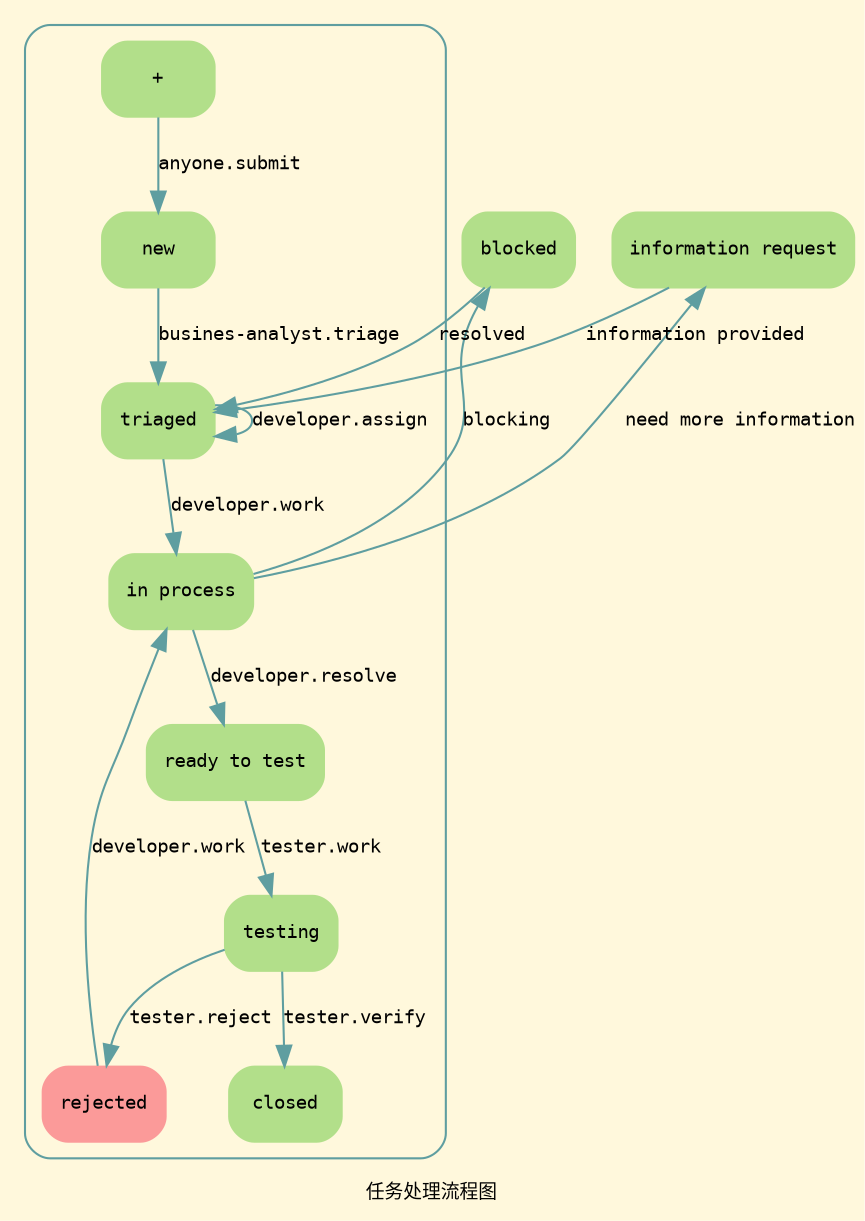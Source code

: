 digraph "Task Development Diagram" {
    fontname="Consolas"
    fontsize=9
    bgcolor="cornsilk"
    #splines="curved"
	#size="10,8"
    #rankdir="TB"
    label="任务处理流程图"
	node    [
                colorscheme=paired12 
                color=3
                style="rounded,filled" 
                shape="rectangle" 
                fontname="Consolas" 
                fontsize=9
            ]
    graph   [color=cadetblue style="rounded" fontname="Consolas"]
    edge    [color=cadetblue fontname="Consolas" fontsize=9]

    subgraph cluster0 {
        "start"                 [color=3 label="+"]
        "new"                   [color=3]
        "triaged"               [color=3]
        "rejected"              [color=5]
        "in process"            [color=3]
        "ready to test"         [color=3]
        "testing"               [color=3]
        "closed"                [color=3]
        label=""
    }
    "blocked"               [color=3]
    "information request"   [color=3]

    "start"                 -> "new"                    [label="anyone.submit"]
    "new"                   -> "triaged"                [label="busines-analyst.triage"]
    "triaged"               -> "triaged"                [label="developer.assign"]
    
    "triaged"               -> "in process"             [label="developer.work"]
    "in process"            -> "ready to test"          [label="developer.resolve"]
    "ready to test"         -> "testing"                [label="tester.work"]
    "testing"               -> "closed"                 [label="tester.verify"]

    "testing"               -> "rejected"               [label="tester.reject"]
    "rejected"              -> "in process"             [label="developer.work" constraint=false]

    "in process"            -> "blocked"                [label="blocking"  constraint=false]
    "blocked"               -> "triaged"                [label="resolved"]

    "in process"            -> "information request"    [label="need more information" constraint=false]
    "information request"   -> "triaged"                [label="information provided"]
}
